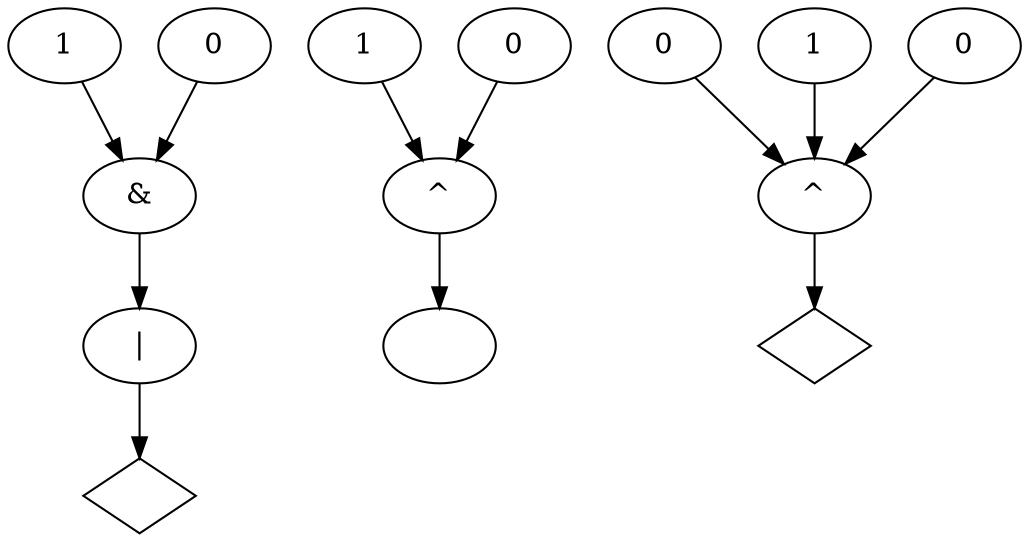 digraph G {
n0 [label="",shape="diamond"];
n1 [label="|"];
n2 [label="&"];
n6 [label="^"];
n10 [label="",shape="diamond"];
n11 [label="^"];
n12 [label="0"];
n8 [label="1"];
n9 [label="1"];
n13 [label="1"];
n3 [label="0"];
n14 [label="0"];
n16 [label="0"];
n17 [label=""];
n1 -> n0
n2 -> n1
n6 -> n17
n11 -> n10
n12 -> n11
n8 -> n2
n9 -> n11
n13 -> n6
n3 -> n2
n14 -> n11
n16 -> n6
}